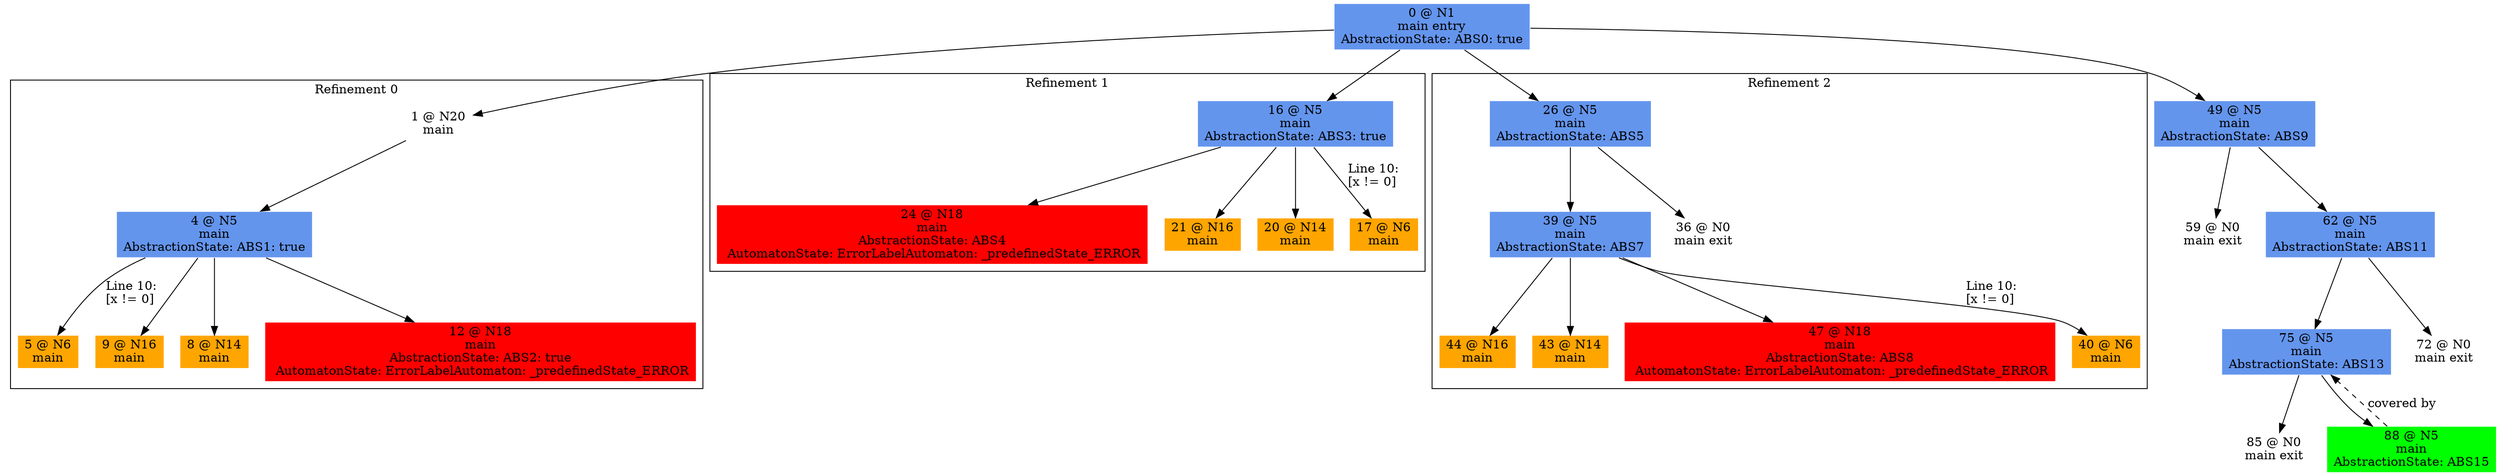 digraph ARG {
node [style="filled" shape="box" color="white"]
subgraph cluster_0 {
label="Refinement 0"
1 [label="1 @ N20\nmain\n" id="1"]
4 [fillcolor="cornflowerblue" label="4 @ N5\nmain\nAbstractionState: ABS1: true\n" id="4"]
5 [fillcolor="orange" label="5 @ N6\nmain\n" id="5"]
9 [fillcolor="orange" label="9 @ N16\nmain\n" id="9"]
8 [fillcolor="orange" label="8 @ N14\nmain\n" id="8"]
12 [fillcolor="red" label="12 @ N18\nmain\nAbstractionState: ABS2: true\n AutomatonState: ErrorLabelAutomaton: _predefinedState_ERROR\n" id="12"]
1 -> 4 []
4 -> 12 []
4 -> 8 []
4 -> 9 []
4 -> 5 [label="Line 10: \l[x != 0]\l" id="4 -> 5"]
}
0 -> 1
subgraph cluster_1 {
label="Refinement 1"
16 [fillcolor="cornflowerblue" label="16 @ N5\nmain\nAbstractionState: ABS3: true\n" id="16"]
24 [fillcolor="red" label="24 @ N18\nmain\nAbstractionState: ABS4\n AutomatonState: ErrorLabelAutomaton: _predefinedState_ERROR\n" id="24"]
21 [fillcolor="orange" label="21 @ N16\nmain\n" id="21"]
20 [fillcolor="orange" label="20 @ N14\nmain\n" id="20"]
17 [fillcolor="orange" label="17 @ N6\nmain\n" id="17"]
16 -> 17 [label="Line 10: \l[x != 0]\l" id="16 -> 17"]
16 -> 20 []
16 -> 21 []
16 -> 24 []
}
0 -> 16
subgraph cluster_2 {
label="Refinement 2"
26 [fillcolor="cornflowerblue" label="26 @ N5\nmain\nAbstractionState: ABS5\n" id="26"]
39 [fillcolor="cornflowerblue" label="39 @ N5\nmain\nAbstractionState: ABS7\n" id="39"]
44 [fillcolor="orange" label="44 @ N16\nmain\n" id="44"]
43 [fillcolor="orange" label="43 @ N14\nmain\n" id="43"]
47 [fillcolor="red" label="47 @ N18\nmain\nAbstractionState: ABS8\n AutomatonState: ErrorLabelAutomaton: _predefinedState_ERROR\n" id="47"]
40 [fillcolor="orange" label="40 @ N6\nmain\n" id="40"]
36 [label="36 @ N0\nmain exit\n" id="36"]
26 -> 36 []
26 -> 39 []
39 -> 40 [label="Line 10: \l[x != 0]\l" id="39 -> 40"]
39 -> 47 []
39 -> 43 []
39 -> 44 []
}
0 -> 26
0 [fillcolor="cornflowerblue" label="0 @ N1\nmain entry\nAbstractionState: ABS0: true\n" id="0"]
49 [fillcolor="cornflowerblue" label="49 @ N5\nmain\nAbstractionState: ABS9\n" id="49"]
59 [label="59 @ N0\nmain exit\n" id="59"]
62 [fillcolor="cornflowerblue" label="62 @ N5\nmain\nAbstractionState: ABS11\n" id="62"]
75 [fillcolor="cornflowerblue" label="75 @ N5\nmain\nAbstractionState: ABS13\n" id="75"]
85 [label="85 @ N0\nmain exit\n" id="85"]
88 [fillcolor="green" label="88 @ N5\nmain\nAbstractionState: ABS15\n" id="88"]
72 [label="72 @ N0\nmain exit\n" id="72"]
0 -> 49 []
49 -> 62 []
49 -> 59 []
62 -> 72 []
62 -> 75 []
88 -> 75 [style="dashed" weight="0" label="covered by"]
75 -> 88 []
75 -> 85 []
}
